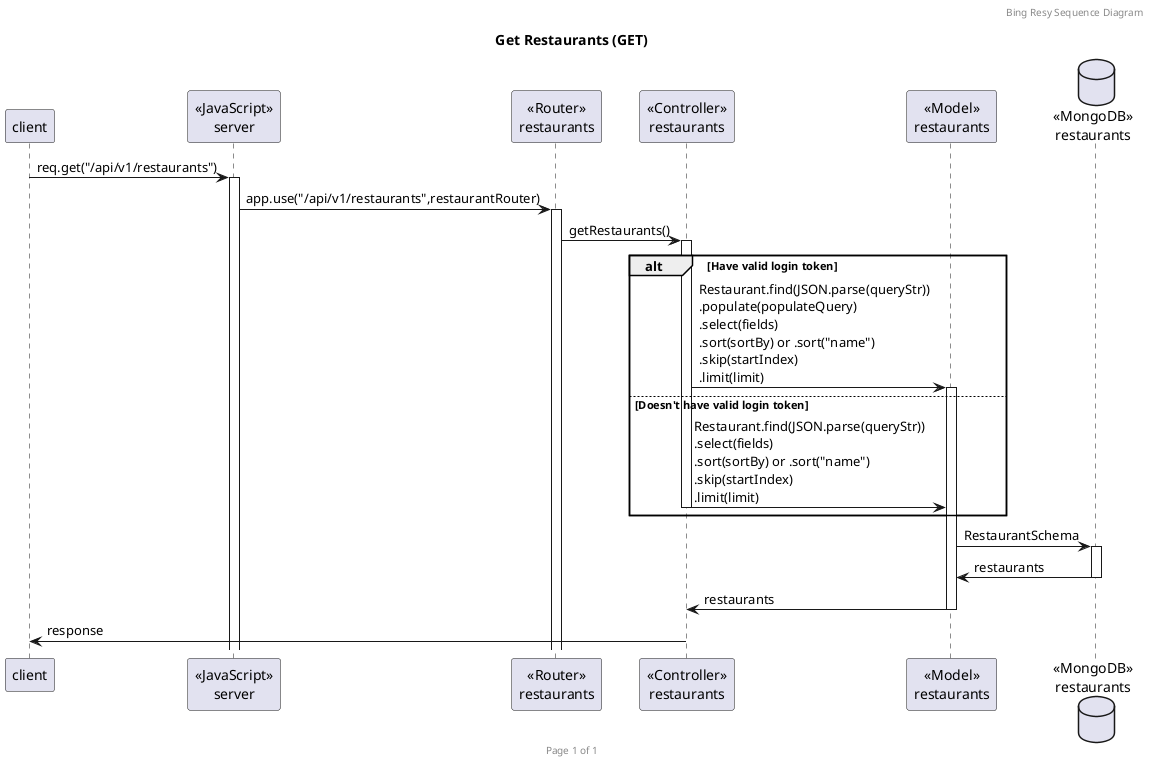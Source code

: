 @startuml

header Bing Resy Sequence Diagram
footer Page %page% of %lastpage%
title "Get Restaurants (GET)"

participant "client" as client
participant "<<JavaScript>>\nserver" as server
participant "<<Router>>\nrestaurants" as restaurantsRouter
participant "<<Controller>>\nrestaurants" as restaurantsController
participant "<<Model>>\nrestaurants" as restaurantsModel
database "<<MongoDB>>\nrestaurants" as restaurantsDatabase

client -> server ++: req.get("/api/v1/restaurants")
server -> restaurantsRouter ++: app.use("/api/v1/restaurants",restaurantRouter)
restaurantsRouter -> restaurantsController ++: getRestaurants()
alt Have valid login token
    restaurantsController -> restaurantsModel ++: Restaurant.find(JSON.parse(queryStr))\n.populate(populateQuery)\n.select(fields)\n.sort(sortBy) or .sort("name")\n.skip(startIndex)\n.limit(limit)
else Doesn't have valid login token
    restaurantsController -> restaurantsModel --: Restaurant.find(JSON.parse(queryStr))\n.select(fields)\n.sort(sortBy) or .sort("name")\n.skip(startIndex)\n.limit(limit)
end
restaurantsModel -> restaurantsDatabase ++:RestaurantSchema
restaurantsDatabase -> restaurantsModel --:restaurants
restaurantsModel -> restaurantsController --:restaurants
restaurantsController -> client --:response

@enduml